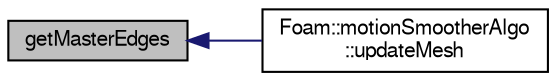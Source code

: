 digraph "getMasterEdges"
{
  bgcolor="transparent";
  edge [fontname="FreeSans",fontsize="10",labelfontname="FreeSans",labelfontsize="10"];
  node [fontname="FreeSans",fontsize="10",shape=record];
  rankdir="LR";
  Node1 [label="getMasterEdges",height=0.2,width=0.4,color="black", fillcolor="grey75", style="filled" fontcolor="black"];
  Node1 -> Node2 [dir="back",color="midnightblue",fontsize="10",style="solid",fontname="FreeSans"];
  Node2 [label="Foam::motionSmootherAlgo\l::updateMesh",height=0.2,width=0.4,color="black",URL="$a01487.html#ae5693a309a936ac1040dd48c2881677f",tooltip="Update for new mesh topology. "];
}
